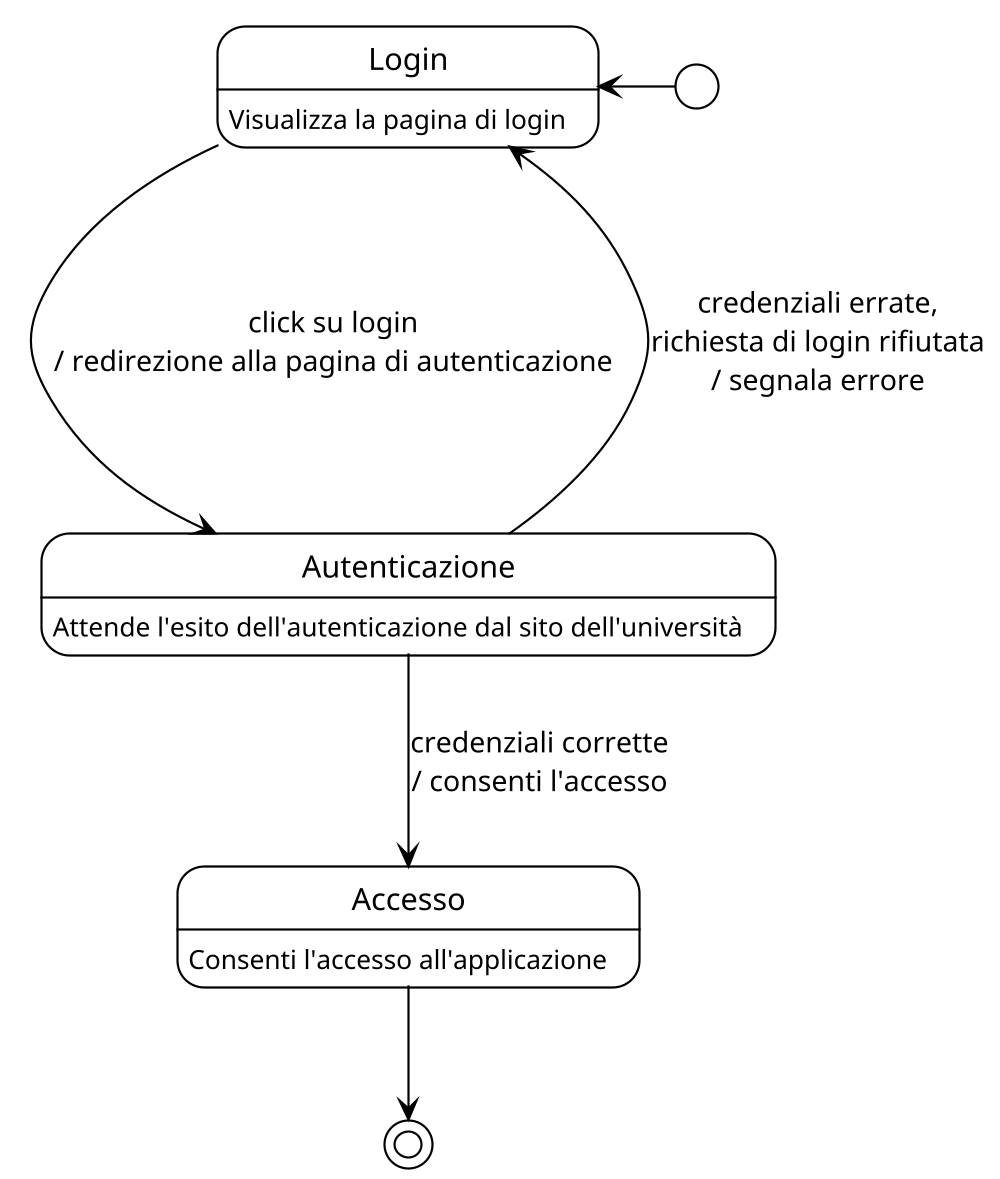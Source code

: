 @startuml
!theme plain
scale 1000 width

[*] -left-> Login
Login ---> Autenticazione : click su login\n/ redirezione alla pagina di autenticazione

state Autenticazione <<choice>>
Autenticazione --> Accesso : credenziali corrette\n/ consenti l'accesso
Autenticazione -right-> Login : credenziali errate,\nrichiesta di login rifiutata\n/ segnala errore

Accesso --> [*]

Login : Visualizza la pagina di login
Autenticazione : Attende l'esito dell'autenticazione dal sito dell'università
Accesso : Consenti l'accesso all'applicazione

@enduml
